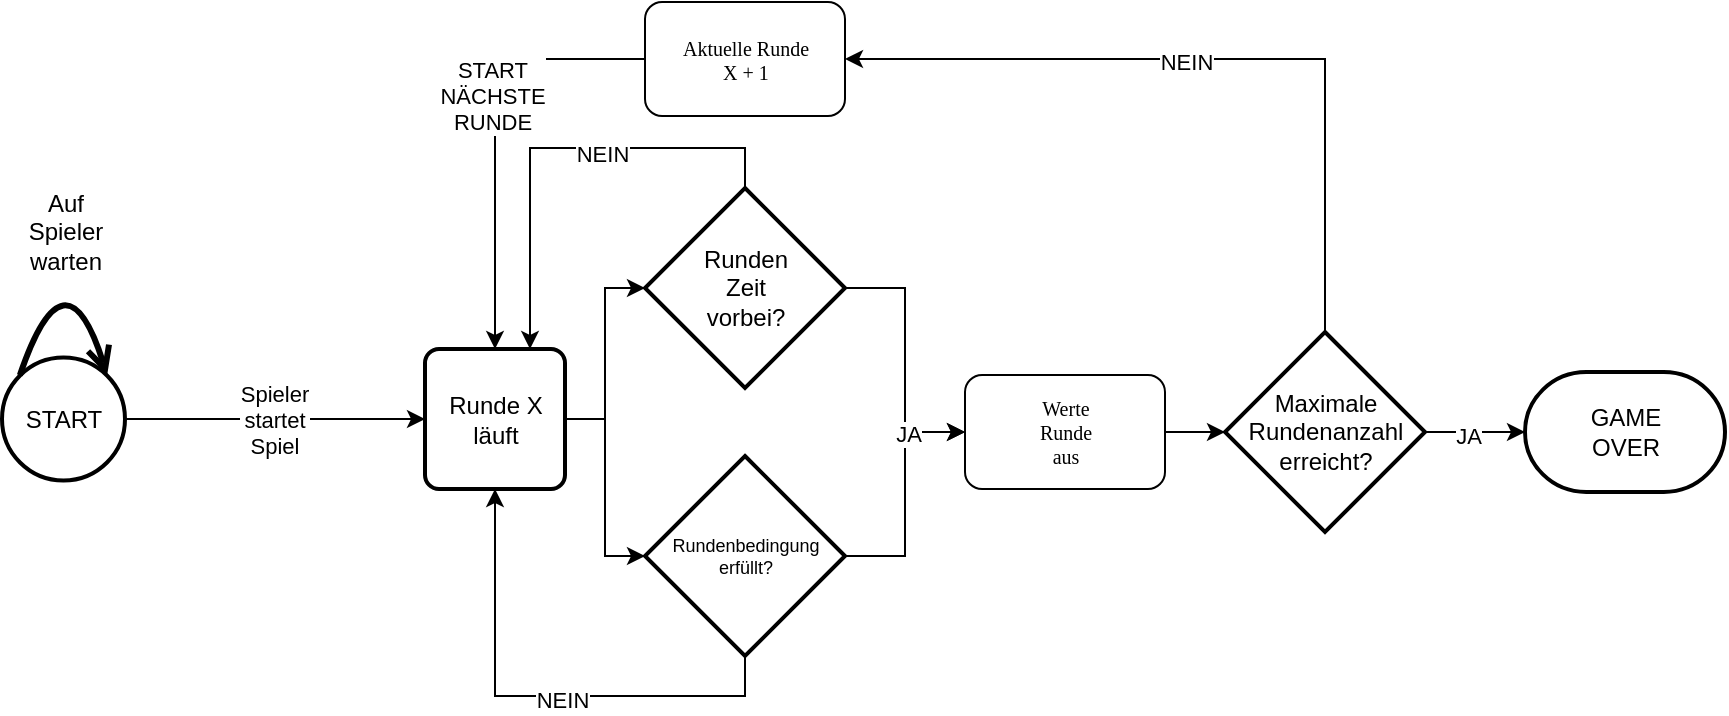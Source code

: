 <mxfile version="22.0.8" type="github">
  <diagram name="Page-1" id="c7488fd3-1785-93aa-aadb-54a6760d102a">
    <mxGraphModel dx="1251" dy="799" grid="1" gridSize="10" guides="1" tooltips="1" connect="1" arrows="1" fold="1" page="1" pageScale="1" pageWidth="1100" pageHeight="850" background="none" math="0" shadow="0">
      <root>
        <mxCell id="0" />
        <mxCell id="1" parent="0" />
        <mxCell id="B2PQjp-QOy4baVSb1umr-51" value="&lt;div&gt;Spieler&lt;/div&gt;&lt;div&gt;startet&lt;/div&gt;&lt;div&gt;Spiel&lt;br&gt;&lt;/div&gt;" style="edgeStyle=orthogonalEdgeStyle;rounded=0;orthogonalLoop=1;jettySize=auto;html=1;" edge="1" parent="1" source="B2PQjp-QOy4baVSb1umr-1" target="B2PQjp-QOy4baVSb1umr-21">
          <mxGeometry relative="1" as="geometry" />
        </mxCell>
        <mxCell id="B2PQjp-QOy4baVSb1umr-1" value="START" style="strokeWidth=2;html=1;shape=mxgraph.flowchart.start_2;whiteSpace=wrap;" vertex="1" parent="1">
          <mxGeometry x="80" y="307.75" width="61.5" height="61.5" as="geometry" />
        </mxCell>
        <mxCell id="B2PQjp-QOy4baVSb1umr-2" value="" style="endArrow=open;startArrow=none;endFill=0;startFill=0;endSize=8;html=1;verticalAlign=bottom;labelBackgroundColor=none;strokeWidth=3;jumpStyle=sharp;curved=1;shadow=0;elbow=horizontal;entryX=0.855;entryY=0.145;entryDx=0;entryDy=0;entryPerimeter=0;exitX=0.145;exitY=0.145;exitDx=0;exitDy=0;exitPerimeter=0;" edge="1" parent="1" source="B2PQjp-QOy4baVSb1umr-1" target="B2PQjp-QOy4baVSb1umr-1">
          <mxGeometry width="160" relative="1" as="geometry">
            <mxPoint x="61.5" y="250" as="sourcePoint" />
            <mxPoint x="221.5" y="250" as="targetPoint" />
            <Array as="points">
              <mxPoint x="111.5" y="250" />
            </Array>
          </mxGeometry>
        </mxCell>
        <mxCell id="B2PQjp-QOy4baVSb1umr-21" value="&lt;div&gt;Runde X&lt;/div&gt;&lt;div&gt;läuft&lt;br&gt;&lt;/div&gt;" style="rounded=1;whiteSpace=wrap;html=1;absoluteArcSize=1;arcSize=14;strokeWidth=2;" vertex="1" parent="1">
          <mxGeometry x="291.5" y="303.5" width="70" height="70" as="geometry" />
        </mxCell>
        <mxCell id="B2PQjp-QOy4baVSb1umr-39" style="edgeStyle=orthogonalEdgeStyle;rounded=0;orthogonalLoop=1;jettySize=auto;html=1;exitX=1;exitY=0.5;exitDx=0;exitDy=0;exitPerimeter=0;entryX=0;entryY=0.5;entryDx=0;entryDy=0;" edge="1" parent="1" source="B2PQjp-QOy4baVSb1umr-23" target="B2PQjp-QOy4baVSb1umr-38">
          <mxGeometry relative="1" as="geometry" />
        </mxCell>
        <mxCell id="B2PQjp-QOy4baVSb1umr-43" style="edgeStyle=orthogonalEdgeStyle;rounded=0;orthogonalLoop=1;jettySize=auto;html=1;exitX=0.5;exitY=0;exitDx=0;exitDy=0;exitPerimeter=0;entryX=0.75;entryY=0;entryDx=0;entryDy=0;" edge="1" parent="1" source="B2PQjp-QOy4baVSb1umr-23" target="B2PQjp-QOy4baVSb1umr-21">
          <mxGeometry relative="1" as="geometry" />
        </mxCell>
        <mxCell id="B2PQjp-QOy4baVSb1umr-44" value="NEIN" style="edgeLabel;html=1;align=center;verticalAlign=middle;resizable=0;points=[];" vertex="1" connectable="0" parent="B2PQjp-QOy4baVSb1umr-43">
          <mxGeometry x="-0.194" y="3" relative="1" as="geometry">
            <mxPoint as="offset" />
          </mxGeometry>
        </mxCell>
        <mxCell id="B2PQjp-QOy4baVSb1umr-23" value="&lt;div&gt;Runden&lt;/div&gt;&lt;div&gt;Zeit&lt;/div&gt;&lt;div&gt;vorbei?&lt;br&gt;&lt;/div&gt;" style="strokeWidth=2;html=1;shape=mxgraph.flowchart.decision;whiteSpace=wrap;" vertex="1" parent="1">
          <mxGeometry x="401.5" y="223" width="100" height="100" as="geometry" />
        </mxCell>
        <mxCell id="B2PQjp-QOy4baVSb1umr-40" style="edgeStyle=orthogonalEdgeStyle;rounded=0;orthogonalLoop=1;jettySize=auto;html=1;exitX=1;exitY=0.5;exitDx=0;exitDy=0;exitPerimeter=0;entryX=0;entryY=0.5;entryDx=0;entryDy=0;" edge="1" parent="1" source="B2PQjp-QOy4baVSb1umr-24" target="B2PQjp-QOy4baVSb1umr-38">
          <mxGeometry relative="1" as="geometry" />
        </mxCell>
        <mxCell id="B2PQjp-QOy4baVSb1umr-45" value="JA" style="edgeLabel;html=1;align=center;verticalAlign=middle;resizable=0;points=[];" vertex="1" connectable="0" parent="B2PQjp-QOy4baVSb1umr-40">
          <mxGeometry x="0.492" y="-1" relative="1" as="geometry">
            <mxPoint as="offset" />
          </mxGeometry>
        </mxCell>
        <mxCell id="B2PQjp-QOy4baVSb1umr-41" style="edgeStyle=orthogonalEdgeStyle;rounded=0;orthogonalLoop=1;jettySize=auto;html=1;exitX=0.5;exitY=1;exitDx=0;exitDy=0;exitPerimeter=0;entryX=0.5;entryY=1;entryDx=0;entryDy=0;" edge="1" parent="1" source="B2PQjp-QOy4baVSb1umr-24" target="B2PQjp-QOy4baVSb1umr-21">
          <mxGeometry relative="1" as="geometry" />
        </mxCell>
        <mxCell id="B2PQjp-QOy4baVSb1umr-42" value="NEIN" style="edgeLabel;html=1;align=center;verticalAlign=middle;resizable=0;points=[];" vertex="1" connectable="0" parent="B2PQjp-QOy4baVSb1umr-41">
          <mxGeometry x="-0.099" y="2" relative="1" as="geometry">
            <mxPoint as="offset" />
          </mxGeometry>
        </mxCell>
        <mxCell id="B2PQjp-QOy4baVSb1umr-24" value="&lt;div style=&quot;font-size: 9px;&quot;&gt;&lt;font style=&quot;font-size: 9px;&quot;&gt;Rundenbedingung&lt;/font&gt;&lt;/div&gt;&lt;div style=&quot;font-size: 9px;&quot;&gt;&lt;font style=&quot;font-size: 9px;&quot;&gt;erfüllt?&lt;font style=&quot;font-size: 9px;&quot;&gt;&lt;br style=&quot;font-size: 9px;&quot;&gt;&lt;/font&gt;&lt;/font&gt;&lt;/div&gt;" style="strokeWidth=2;html=1;shape=mxgraph.flowchart.decision;whiteSpace=wrap;fontSize=9;" vertex="1" parent="1">
          <mxGeometry x="401.5" y="357" width="100" height="100" as="geometry" />
        </mxCell>
        <mxCell id="B2PQjp-QOy4baVSb1umr-26" style="edgeStyle=orthogonalEdgeStyle;rounded=0;orthogonalLoop=1;jettySize=auto;html=1;exitX=1;exitY=0.5;exitDx=0;exitDy=0;entryX=0;entryY=0.5;entryDx=0;entryDy=0;entryPerimeter=0;" edge="1" parent="1" source="B2PQjp-QOy4baVSb1umr-21" target="B2PQjp-QOy4baVSb1umr-23">
          <mxGeometry relative="1" as="geometry" />
        </mxCell>
        <mxCell id="B2PQjp-QOy4baVSb1umr-27" style="edgeStyle=orthogonalEdgeStyle;rounded=0;orthogonalLoop=1;jettySize=auto;html=1;exitX=1;exitY=0.5;exitDx=0;exitDy=0;entryX=0;entryY=0.5;entryDx=0;entryDy=0;entryPerimeter=0;" edge="1" parent="1" source="B2PQjp-QOy4baVSb1umr-21" target="B2PQjp-QOy4baVSb1umr-24">
          <mxGeometry relative="1" as="geometry" />
        </mxCell>
        <mxCell id="B2PQjp-QOy4baVSb1umr-34" style="edgeStyle=orthogonalEdgeStyle;rounded=0;orthogonalLoop=1;jettySize=auto;html=1;exitX=0.5;exitY=0;exitDx=0;exitDy=0;exitPerimeter=0;entryX=1;entryY=0.5;entryDx=0;entryDy=0;" edge="1" parent="1" source="B2PQjp-QOy4baVSb1umr-28" target="B2PQjp-QOy4baVSb1umr-33">
          <mxGeometry relative="1" as="geometry" />
        </mxCell>
        <mxCell id="B2PQjp-QOy4baVSb1umr-35" value="NEIN" style="edgeLabel;html=1;align=center;verticalAlign=middle;resizable=0;points=[];" vertex="1" connectable="0" parent="B2PQjp-QOy4baVSb1umr-34">
          <mxGeometry x="0.096" y="1" relative="1" as="geometry">
            <mxPoint as="offset" />
          </mxGeometry>
        </mxCell>
        <mxCell id="B2PQjp-QOy4baVSb1umr-28" value="&lt;div&gt;Maximale Rundenanzahl&lt;/div&gt;&lt;div&gt;erreicht?&lt;br&gt;&lt;/div&gt;" style="strokeWidth=2;html=1;shape=mxgraph.flowchart.decision;whiteSpace=wrap;" vertex="1" parent="1">
          <mxGeometry x="691.5" y="295" width="100" height="100" as="geometry" />
        </mxCell>
        <mxCell id="B2PQjp-QOy4baVSb1umr-36" style="edgeStyle=orthogonalEdgeStyle;rounded=0;orthogonalLoop=1;jettySize=auto;html=1;exitX=0;exitY=0.5;exitDx=0;exitDy=0;entryX=0.5;entryY=0;entryDx=0;entryDy=0;" edge="1" parent="1" source="B2PQjp-QOy4baVSb1umr-33" target="B2PQjp-QOy4baVSb1umr-21">
          <mxGeometry relative="1" as="geometry" />
        </mxCell>
        <mxCell id="B2PQjp-QOy4baVSb1umr-37" value="START&lt;br&gt;NÄCHSTE&lt;br&gt;RUNDE" style="edgeLabel;html=1;align=center;verticalAlign=middle;resizable=0;points=[];" vertex="1" connectable="0" parent="B2PQjp-QOy4baVSb1umr-36">
          <mxGeometry x="-0.152" y="-2" relative="1" as="geometry">
            <mxPoint as="offset" />
          </mxGeometry>
        </mxCell>
        <mxCell id="B2PQjp-QOy4baVSb1umr-33" value="&lt;div style=&quot;font-size: 10px;&quot;&gt;Aktuelle Runde&lt;/div&gt;&lt;div style=&quot;font-size: 10px;&quot;&gt;X + 1&lt;br style=&quot;font-size: 10px;&quot;&gt;&lt;/div&gt;" style="rounded=1;whiteSpace=wrap;html=1;shadow=0;labelBackgroundColor=none;strokeWidth=1;fontFamily=Verdana;fontSize=10;align=center;" vertex="1" parent="1">
          <mxGeometry x="401.5" y="130" width="100" height="57" as="geometry" />
        </mxCell>
        <mxCell id="B2PQjp-QOy4baVSb1umr-38" value="&lt;div&gt;Werte&lt;/div&gt;&lt;div&gt;Runde&lt;/div&gt;&lt;div&gt;aus&lt;br&gt;&lt;/div&gt;" style="rounded=1;whiteSpace=wrap;html=1;shadow=0;labelBackgroundColor=none;strokeWidth=1;fontFamily=Verdana;fontSize=10;align=center;" vertex="1" parent="1">
          <mxGeometry x="561.5" y="316.5" width="100" height="57" as="geometry" />
        </mxCell>
        <mxCell id="B2PQjp-QOy4baVSb1umr-46" style="edgeStyle=orthogonalEdgeStyle;rounded=0;orthogonalLoop=1;jettySize=auto;html=1;entryX=0;entryY=0.5;entryDx=0;entryDy=0;entryPerimeter=0;" edge="1" parent="1" source="B2PQjp-QOy4baVSb1umr-38" target="B2PQjp-QOy4baVSb1umr-28">
          <mxGeometry relative="1" as="geometry" />
        </mxCell>
        <mxCell id="B2PQjp-QOy4baVSb1umr-48" value="GAME&lt;br&gt;OVER" style="strokeWidth=2;html=1;shape=mxgraph.flowchart.terminator;whiteSpace=wrap;" vertex="1" parent="1">
          <mxGeometry x="841.5" y="315" width="100" height="60" as="geometry" />
        </mxCell>
        <mxCell id="B2PQjp-QOy4baVSb1umr-49" style="edgeStyle=orthogonalEdgeStyle;rounded=0;orthogonalLoop=1;jettySize=auto;html=1;exitX=1;exitY=0.5;exitDx=0;exitDy=0;exitPerimeter=0;entryX=0;entryY=0.5;entryDx=0;entryDy=0;entryPerimeter=0;" edge="1" parent="1" source="B2PQjp-QOy4baVSb1umr-28" target="B2PQjp-QOy4baVSb1umr-48">
          <mxGeometry relative="1" as="geometry" />
        </mxCell>
        <mxCell id="B2PQjp-QOy4baVSb1umr-50" value="JA" style="edgeLabel;html=1;align=center;verticalAlign=middle;resizable=0;points=[];" vertex="1" connectable="0" parent="B2PQjp-QOy4baVSb1umr-49">
          <mxGeometry x="-0.16" y="-1" relative="1" as="geometry">
            <mxPoint y="1" as="offset" />
          </mxGeometry>
        </mxCell>
        <mxCell id="B2PQjp-QOy4baVSb1umr-52" value="&lt;div&gt;Auf&lt;/div&gt;&lt;div&gt;Spieler&lt;/div&gt;&lt;div&gt;warten&lt;br&gt;&lt;/div&gt;" style="text;html=1;strokeColor=none;fillColor=none;align=center;verticalAlign=middle;whiteSpace=wrap;rounded=0;" vertex="1" parent="1">
          <mxGeometry x="81.5" y="230" width="60" height="30" as="geometry" />
        </mxCell>
      </root>
    </mxGraphModel>
  </diagram>
</mxfile>

